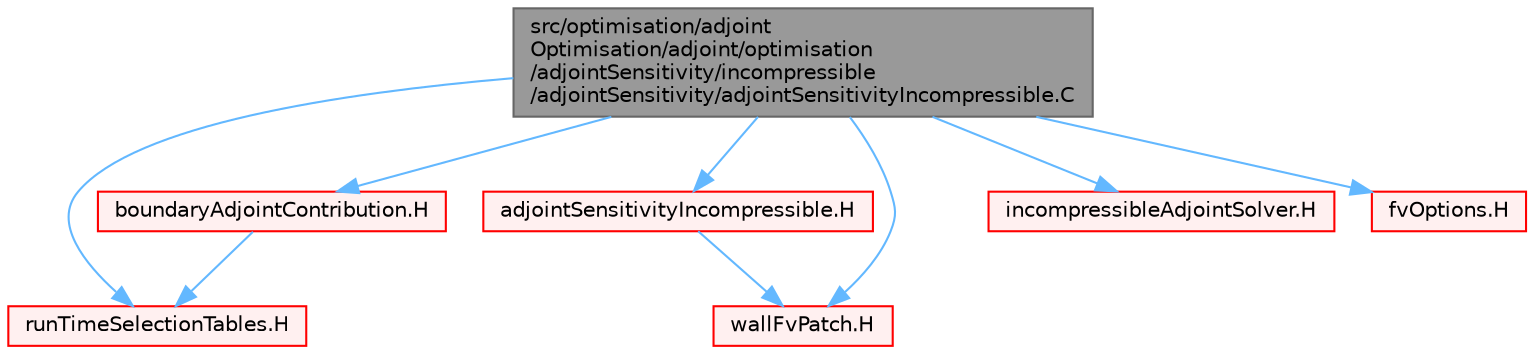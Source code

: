 digraph "src/optimisation/adjointOptimisation/adjoint/optimisation/adjointSensitivity/incompressible/adjointSensitivity/adjointSensitivityIncompressible.C"
{
 // LATEX_PDF_SIZE
  bgcolor="transparent";
  edge [fontname=Helvetica,fontsize=10,labelfontname=Helvetica,labelfontsize=10];
  node [fontname=Helvetica,fontsize=10,shape=box,height=0.2,width=0.4];
  Node1 [id="Node000001",label="src/optimisation/adjoint\lOptimisation/adjoint/optimisation\l/adjointSensitivity/incompressible\l/adjointSensitivity/adjointSensitivityIncompressible.C",height=0.2,width=0.4,color="gray40", fillcolor="grey60", style="filled", fontcolor="black",tooltip=" "];
  Node1 -> Node2 [id="edge1_Node000001_Node000002",color="steelblue1",style="solid",tooltip=" "];
  Node2 [id="Node000002",label="runTimeSelectionTables.H",height=0.2,width=0.4,color="red", fillcolor="#FFF0F0", style="filled",URL="$runTimeSelectionTables_8H.html",tooltip="Macros to ease declaration of run-time selection tables."];
  Node1 -> Node94 [id="edge2_Node000001_Node000094",color="steelblue1",style="solid",tooltip=" "];
  Node94 [id="Node000094",label="adjointSensitivityIncompressible.H",height=0.2,width=0.4,color="red", fillcolor="#FFF0F0", style="filled",URL="$adjointSensitivityIncompressible_8H.html",tooltip=" "];
  Node94 -> Node509 [id="edge3_Node000094_Node000509",color="steelblue1",style="solid",tooltip=" "];
  Node509 [id="Node000509",label="wallFvPatch.H",height=0.2,width=0.4,color="red", fillcolor="#FFF0F0", style="filled",URL="$wallFvPatch_8H.html",tooltip=" "];
  Node1 -> Node511 [id="edge4_Node000001_Node000511",color="steelblue1",style="solid",tooltip=" "];
  Node511 [id="Node000511",label="boundaryAdjointContribution.H",height=0.2,width=0.4,color="red", fillcolor="#FFF0F0", style="filled",URL="$boundaryAdjointContribution_8H.html",tooltip=" "];
  Node511 -> Node2 [id="edge5_Node000511_Node000002",color="steelblue1",style="solid",tooltip=" "];
  Node1 -> Node513 [id="edge6_Node000001_Node000513",color="steelblue1",style="solid",tooltip=" "];
  Node513 [id="Node000513",label="incompressibleAdjointSolver.H",height=0.2,width=0.4,color="red", fillcolor="#FFF0F0", style="filled",URL="$incompressibleAdjointSolver_8H.html",tooltip=" "];
  Node1 -> Node509 [id="edge7_Node000001_Node000509",color="steelblue1",style="solid",tooltip=" "];
  Node1 -> Node518 [id="edge8_Node000001_Node000518",color="steelblue1",style="solid",tooltip=" "];
  Node518 [id="Node000518",label="fvOptions.H",height=0.2,width=0.4,color="red", fillcolor="#FFF0F0", style="filled",URL="$fvOptions_8H.html",tooltip=" "];
}
